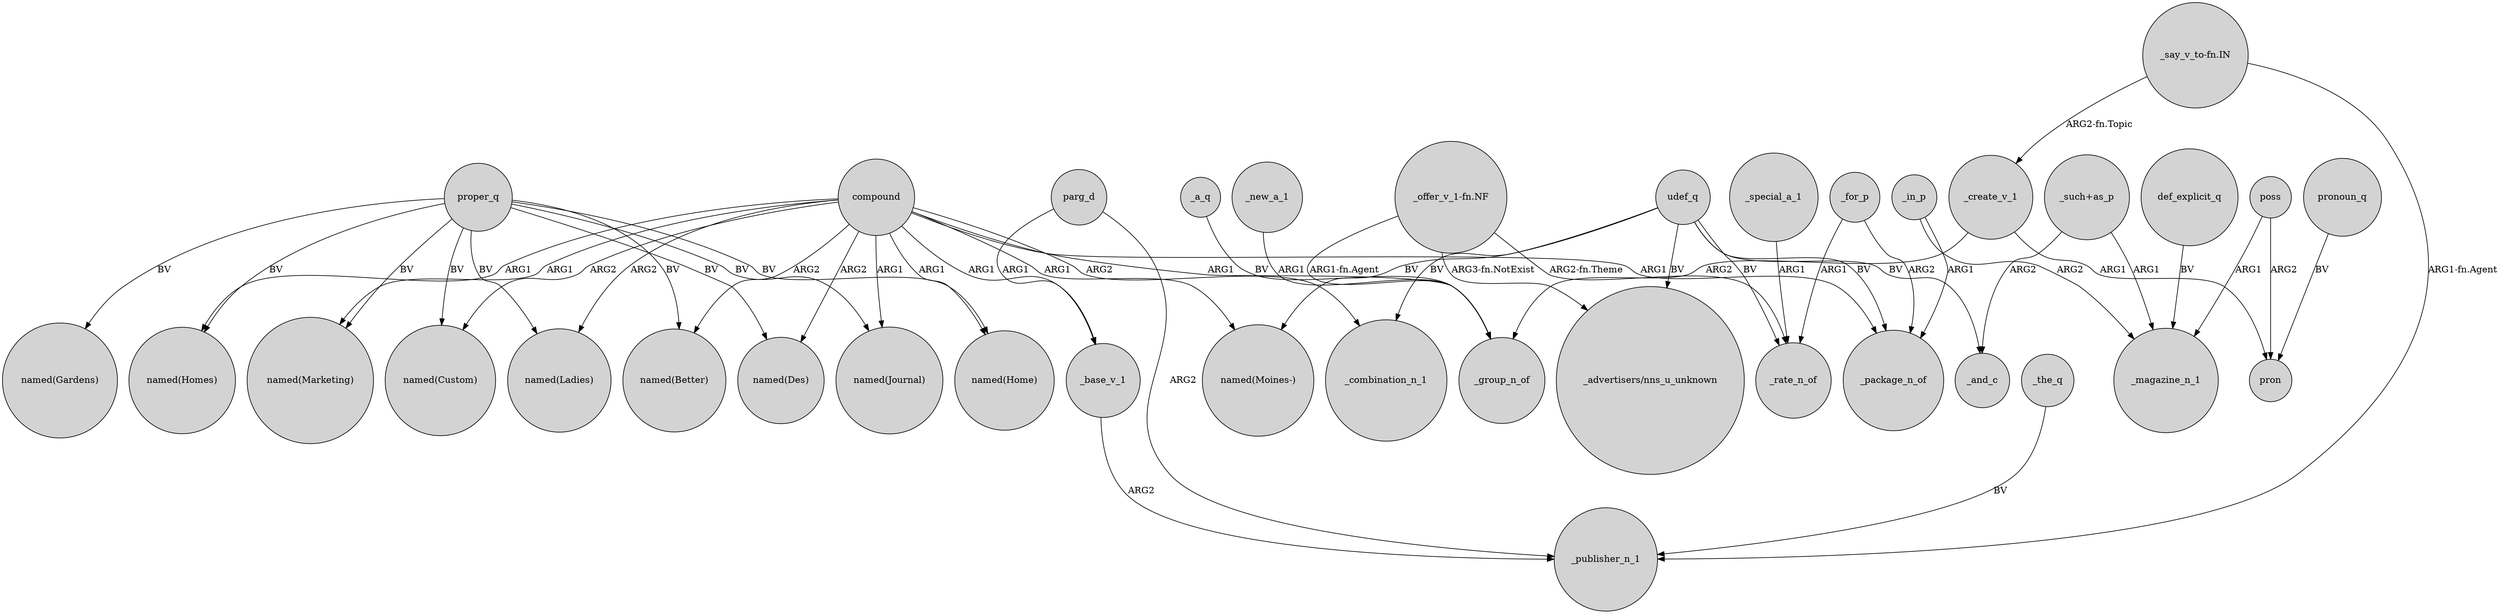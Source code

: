 digraph {
	node [shape=circle style=filled]
	"_offer_v_1-fn.NF" -> _group_n_of [label="ARG1-fn.Agent"]
	"_say_v_to-fn.IN" -> _publisher_n_1 [label="ARG1-fn.Agent"]
	def_explicit_q -> _magazine_n_1 [label=BV]
	compound -> "named(Journal)" [label=ARG1]
	proper_q -> "named(Marketing)" [label=BV]
	"_such+as_p" -> _magazine_n_1 [label=ARG1]
	poss -> pron [label=ARG2]
	proper_q -> "named(Ladies)" [label=BV]
	proper_q -> "named(Custom)" [label=BV]
	proper_q -> "named(Home)" [label=BV]
	compound -> "named(Des)" [label=ARG2]
	compound -> "named(Custom)" [label=ARG2]
	"_offer_v_1-fn.NF" -> "_advertisers/nns_u_unknown" [label="ARG3-fn.NotExist"]
	_for_p -> _rate_n_of [label=ARG1]
	proper_q -> "named(Gardens)" [label=BV]
	_the_q -> _publisher_n_1 [label=BV]
	compound -> "named(Moines-)" [label=ARG1]
	udef_q -> _rate_n_of [label=BV]
	compound -> _combination_n_1 [label=ARG2]
	_in_p -> _package_n_of [label=ARG1]
	_new_a_1 -> _group_n_of [label=ARG1]
	proper_q -> "named(Homes)" [label=BV]
	poss -> _magazine_n_1 [label=ARG1]
	compound -> _package_n_of [label=ARG1]
	pronoun_q -> pron [label=BV]
	parg_d -> _publisher_n_1 [label=ARG2]
	udef_q -> _package_n_of [label=BV]
	"_such+as_p" -> _and_c [label=ARG2]
	compound -> _base_v_1 [label=ARG1]
	_for_p -> _package_n_of [label=ARG2]
	compound -> "named(Better)" [label=ARG2]
	udef_q -> "_advertisers/nns_u_unknown" [label=BV]
	_base_v_1 -> _publisher_n_1 [label=ARG2]
	"_offer_v_1-fn.NF" -> _rate_n_of [label="ARG2-fn.Theme"]
	_special_a_1 -> _rate_n_of [label=ARG1]
	udef_q -> _combination_n_1 [label=BV]
	udef_q -> "named(Moines-)" [label=BV]
	proper_q -> "named(Better)" [label=BV]
	_in_p -> _magazine_n_1 [label=ARG2]
	_create_v_1 -> pron [label=ARG1]
	compound -> "named(Ladies)" [label=ARG2]
	parg_d -> _base_v_1 [label=ARG1]
	compound -> "named(Homes)" [label=ARG1]
	proper_q -> "named(Des)" [label=BV]
	_a_q -> _group_n_of [label=BV]
	"_say_v_to-fn.IN" -> _create_v_1 [label="ARG2-fn.Topic"]
	_create_v_1 -> _group_n_of [label=ARG2]
	compound -> "named(Marketing)" [label=ARG1]
	udef_q -> _and_c [label=BV]
	proper_q -> "named(Journal)" [label=BV]
	compound -> _group_n_of [label=ARG1]
	compound -> "named(Home)" [label=ARG1]
}
